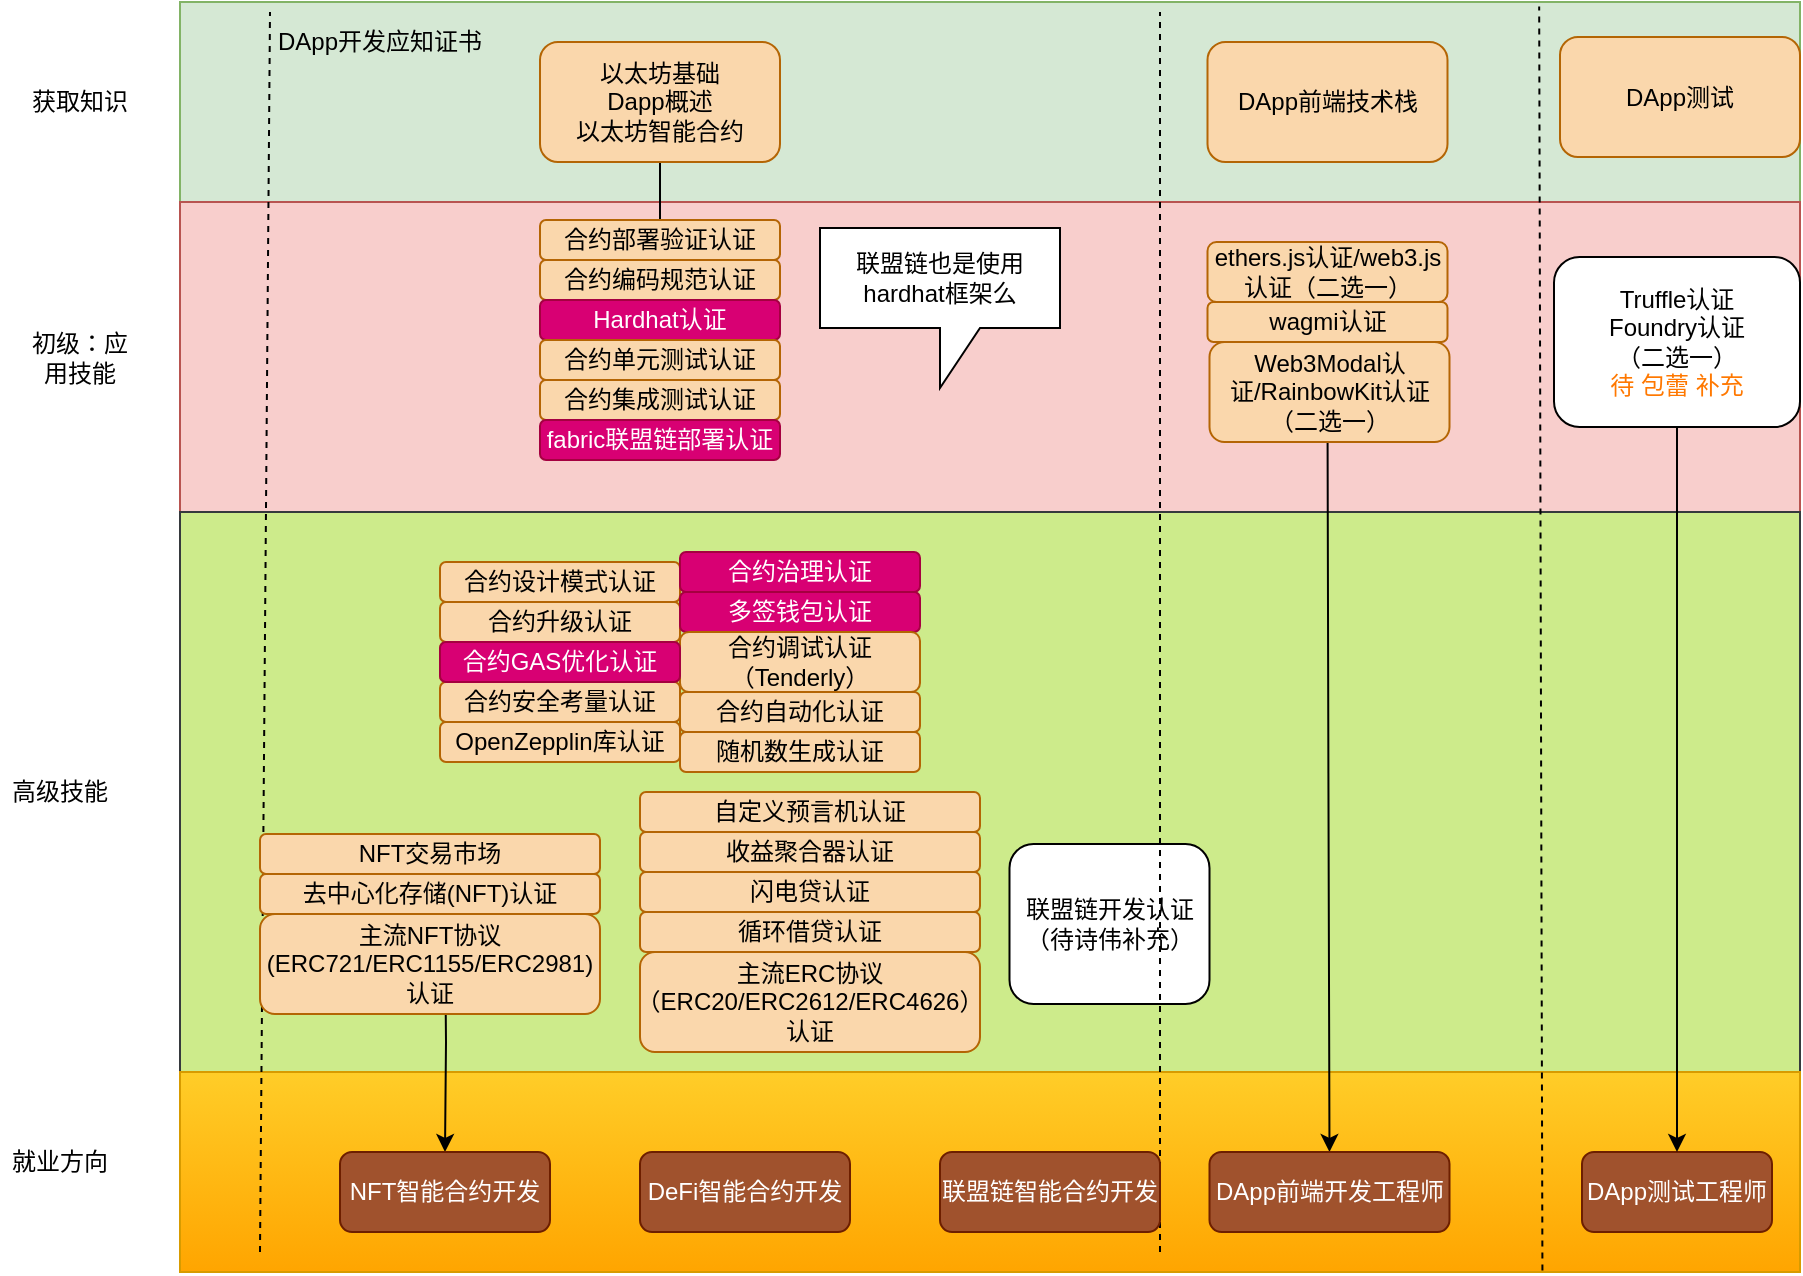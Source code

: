 <mxfile version="21.5.0" type="github">
  <diagram name="Page-1" id="HH8esK9ga7w3-hJnMdNn">
    <mxGraphModel dx="1220" dy="740" grid="1" gridSize="10" guides="1" tooltips="1" connect="1" arrows="1" fold="1" page="1" pageScale="1" pageWidth="827" pageHeight="1169" math="0" shadow="0">
      <root>
        <mxCell id="0" />
        <mxCell id="1" parent="0" />
        <mxCell id="7R218EViUMxOIvM_oaZn-3" value="" style="rounded=0;whiteSpace=wrap;html=1;fillColor=#d5e8d4;strokeColor=#82b366;" vertex="1" parent="1">
          <mxGeometry x="140" y="305" width="810" height="100" as="geometry" />
        </mxCell>
        <mxCell id="7R218EViUMxOIvM_oaZn-5" value="获取知识" style="text;html=1;strokeColor=none;fillColor=none;align=center;verticalAlign=middle;whiteSpace=wrap;rounded=0;" vertex="1" parent="1">
          <mxGeometry x="60" y="340" width="60" height="30" as="geometry" />
        </mxCell>
        <mxCell id="7R218EViUMxOIvM_oaZn-56" style="edgeStyle=orthogonalEdgeStyle;rounded=0;orthogonalLoop=1;jettySize=auto;html=1;exitX=0.5;exitY=1;exitDx=0;exitDy=0;" edge="1" parent="1" source="7R218EViUMxOIvM_oaZn-14" target="7R218EViUMxOIvM_oaZn-20">
          <mxGeometry relative="1" as="geometry" />
        </mxCell>
        <mxCell id="7R218EViUMxOIvM_oaZn-14" value="" style="rounded=0;whiteSpace=wrap;html=1;fillColor=#f8cecc;strokeColor=#b85450;" vertex="1" parent="1">
          <mxGeometry x="140" y="405" width="810" height="155" as="geometry" />
        </mxCell>
        <mxCell id="7R218EViUMxOIvM_oaZn-15" value="初级：应用技能" style="text;html=1;strokeColor=none;fillColor=none;align=center;verticalAlign=middle;whiteSpace=wrap;rounded=0;" vertex="1" parent="1">
          <mxGeometry x="60" y="467.5" width="60" height="30" as="geometry" />
        </mxCell>
        <mxCell id="7R218EViUMxOIvM_oaZn-20" value="" style="rounded=0;whiteSpace=wrap;html=1;fillColor=#cdeb8b;strokeColor=#36393d;" vertex="1" parent="1">
          <mxGeometry x="140" y="560" width="810" height="280" as="geometry" />
        </mxCell>
        <mxCell id="7R218EViUMxOIvM_oaZn-21" value="高级技能" style="text;html=1;strokeColor=none;fillColor=none;align=center;verticalAlign=middle;whiteSpace=wrap;rounded=0;" vertex="1" parent="1">
          <mxGeometry x="50" y="685" width="60" height="30" as="geometry" />
        </mxCell>
        <mxCell id="7R218EViUMxOIvM_oaZn-22" value="" style="rounded=0;whiteSpace=wrap;html=1;fillColor=#ffcd28;strokeColor=#d79b00;gradientColor=#ffa500;" vertex="1" parent="1">
          <mxGeometry x="140" y="840" width="810" height="100" as="geometry" />
        </mxCell>
        <mxCell id="7R218EViUMxOIvM_oaZn-23" value="就业方向" style="text;html=1;strokeColor=none;fillColor=none;align=center;verticalAlign=middle;whiteSpace=wrap;rounded=0;" vertex="1" parent="1">
          <mxGeometry x="50" y="870" width="60" height="30" as="geometry" />
        </mxCell>
        <mxCell id="7R218EViUMxOIvM_oaZn-29" value="DApp测试工程师" style="rounded=1;whiteSpace=wrap;html=1;fillColor=#a0522d;strokeColor=#6D1F00;fontColor=#ffffff;" vertex="1" parent="1">
          <mxGeometry x="841" y="880" width="95" height="40" as="geometry" />
        </mxCell>
        <mxCell id="7R218EViUMxOIvM_oaZn-50" value="" style="edgeStyle=orthogonalEdgeStyle;rounded=0;orthogonalLoop=1;jettySize=auto;html=1;" edge="1" parent="1" target="7R218EViUMxOIvM_oaZn-46">
          <mxGeometry relative="1" as="geometry">
            <mxPoint x="272.5" y="769" as="sourcePoint" />
          </mxGeometry>
        </mxCell>
        <mxCell id="7R218EViUMxOIvM_oaZn-37" value="联盟链开发认证（待诗伟补充）" style="rounded=1;whiteSpace=wrap;html=1;" vertex="1" parent="1">
          <mxGeometry x="554.75" y="726" width="100" height="80" as="geometry" />
        </mxCell>
        <mxCell id="7R218EViUMxOIvM_oaZn-40" value="" style="endArrow=none;dashed=1;html=1;rounded=0;" edge="1" parent="1">
          <mxGeometry width="50" height="50" relative="1" as="geometry">
            <mxPoint x="180" y="930" as="sourcePoint" />
            <mxPoint x="185" y="310" as="targetPoint" />
          </mxGeometry>
        </mxCell>
        <mxCell id="7R218EViUMxOIvM_oaZn-41" value="" style="endArrow=none;dashed=1;html=1;rounded=0;" edge="1" parent="1">
          <mxGeometry width="50" height="50" relative="1" as="geometry">
            <mxPoint x="630" y="930" as="sourcePoint" />
            <mxPoint x="630" y="310" as="targetPoint" />
          </mxGeometry>
        </mxCell>
        <mxCell id="7R218EViUMxOIvM_oaZn-57" style="edgeStyle=orthogonalEdgeStyle;rounded=0;orthogonalLoop=1;jettySize=auto;html=1;entryX=0.5;entryY=0;entryDx=0;entryDy=0;" edge="1" parent="1" target="7R218EViUMxOIvM_oaZn-49">
          <mxGeometry relative="1" as="geometry">
            <mxPoint x="713.737" y="500" as="sourcePoint" />
          </mxGeometry>
        </mxCell>
        <mxCell id="7R218EViUMxOIvM_oaZn-44" value="" style="endArrow=none;dashed=1;html=1;rounded=0;exitX=0.841;exitY=0.993;exitDx=0;exitDy=0;exitPerimeter=0;entryX=0.839;entryY=0.022;entryDx=0;entryDy=0;entryPerimeter=0;" edge="1" parent="1" source="7R218EViUMxOIvM_oaZn-22" target="7R218EViUMxOIvM_oaZn-3">
          <mxGeometry width="50" height="50" relative="1" as="geometry">
            <mxPoint x="820" y="740" as="sourcePoint" />
            <mxPoint x="820" y="280" as="targetPoint" />
          </mxGeometry>
        </mxCell>
        <mxCell id="7R218EViUMxOIvM_oaZn-46" value="NFT智能合约开发" style="rounded=1;whiteSpace=wrap;html=1;fillColor=#a0522d;strokeColor=#6D1F00;fontColor=#ffffff;" vertex="1" parent="1">
          <mxGeometry x="220" y="880" width="105" height="40" as="geometry" />
        </mxCell>
        <mxCell id="7R218EViUMxOIvM_oaZn-47" value="DeFi智能合约开发" style="rounded=1;whiteSpace=wrap;html=1;fillColor=#a0522d;strokeColor=#6D1F00;fontColor=#ffffff;" vertex="1" parent="1">
          <mxGeometry x="370" y="880" width="105" height="40" as="geometry" />
        </mxCell>
        <mxCell id="7R218EViUMxOIvM_oaZn-48" value="联盟链智能合约开发" style="rounded=1;whiteSpace=wrap;html=1;fillColor=#a0522d;strokeColor=#6D1F00;fontColor=#ffffff;" vertex="1" parent="1">
          <mxGeometry x="520" y="880" width="110" height="40" as="geometry" />
        </mxCell>
        <mxCell id="7R218EViUMxOIvM_oaZn-49" value="DApp前端开发工程师" style="rounded=1;whiteSpace=wrap;html=1;fillColor=#a0522d;strokeColor=#6D1F00;fontColor=#ffffff;" vertex="1" parent="1">
          <mxGeometry x="654.75" y="880" width="120" height="40" as="geometry" />
        </mxCell>
        <mxCell id="7R218EViUMxOIvM_oaZn-60" style="edgeStyle=orthogonalEdgeStyle;rounded=0;orthogonalLoop=1;jettySize=auto;html=1;entryX=0.5;entryY=0;entryDx=0;entryDy=0;" edge="1" parent="1" source="7R218EViUMxOIvM_oaZn-58" target="7R218EViUMxOIvM_oaZn-29">
          <mxGeometry relative="1" as="geometry" />
        </mxCell>
        <mxCell id="7R218EViUMxOIvM_oaZn-58" value="Truffle认证&lt;br style=&quot;border-color: var(--border-color); margin: 0px; outline: none; padding: 0px;&quot;&gt;Foundry认证&lt;br style=&quot;border-color: var(--border-color); margin: 0px; outline: none; padding: 0px;&quot;&gt;（二选一）&lt;br style=&quot;border-color: var(--border-color); margin: 0px; outline: none; padding: 0px;&quot;&gt;&lt;span style=&quot;border-color: var(--border-color); font-size: 9pt; text-align: left; margin: 0px; outline: none; padding: 0px; font-family: &amp;quot;PingFang SC&amp;quot;, Helvetica, Tahoma, &amp;quot;Hiragino Sans GB&amp;quot;, &amp;quot;Microsoft YaHei&amp;quot;, SimSun, Heiti, sans-serif; color: rgb(255, 120, 0);&quot;&gt;待 包蕾 补充&lt;/span&gt;" style="rounded=1;whiteSpace=wrap;html=1;" vertex="1" parent="1">
          <mxGeometry x="827" y="432.5" width="123" height="85" as="geometry" />
        </mxCell>
        <mxCell id="7R218EViUMxOIvM_oaZn-109" value="" style="edgeStyle=orthogonalEdgeStyle;rounded=0;orthogonalLoop=1;jettySize=auto;html=1;" edge="1" parent="1" source="7R218EViUMxOIvM_oaZn-61" target="7R218EViUMxOIvM_oaZn-68">
          <mxGeometry relative="1" as="geometry" />
        </mxCell>
        <mxCell id="7R218EViUMxOIvM_oaZn-61" value="以太坊基础&lt;br style=&quot;border-color: var(--border-color); text-align: left; margin: 0px; outline: none; padding: 0px; font-family: &amp;quot;PingFang SC&amp;quot;, Helvetica, Tahoma, &amp;quot;Hiragino Sans GB&amp;quot;, &amp;quot;Microsoft YaHei&amp;quot;, SimSun, Heiti, sans-serif; background-color: rgb(255, 255, 255);&quot;&gt;&lt;span style=&quot;&quot;&gt;Dapp概述&lt;/span&gt;&lt;br style=&quot;border-color: var(--border-color); text-align: left; margin: 0px; outline: none; padding: 0px; font-family: &amp;quot;PingFang SC&amp;quot;, Helvetica, Tahoma, &amp;quot;Hiragino Sans GB&amp;quot;, &amp;quot;Microsoft YaHei&amp;quot;, SimSun, Heiti, sans-serif; background-color: rgb(255, 255, 255);&quot;&gt;&lt;span style=&quot;&quot;&gt;以太坊智能合约&lt;/span&gt;" style="rounded=1;whiteSpace=wrap;html=1;fillColor=#fad7ac;strokeColor=#b46504;" vertex="1" parent="1">
          <mxGeometry x="320" y="325" width="120" height="60" as="geometry" />
        </mxCell>
        <mxCell id="7R218EViUMxOIvM_oaZn-62" value="DApp前端技术栈" style="rounded=1;whiteSpace=wrap;html=1;fillColor=#fad7ac;strokeColor=#b46504;" vertex="1" parent="1">
          <mxGeometry x="653.75" y="325" width="120" height="60" as="geometry" />
        </mxCell>
        <mxCell id="7R218EViUMxOIvM_oaZn-63" value="DApp测试" style="rounded=1;whiteSpace=wrap;html=1;fillColor=#fad7ac;strokeColor=#b46504;" vertex="1" parent="1">
          <mxGeometry x="830" y="322.5" width="120" height="60" as="geometry" />
        </mxCell>
        <mxCell id="7R218EViUMxOIvM_oaZn-80" value="" style="group" vertex="1" connectable="0" parent="1">
          <mxGeometry x="320" y="414" width="120" height="120" as="geometry" />
        </mxCell>
        <mxCell id="7R218EViUMxOIvM_oaZn-64" value="合约部署验证认证" style="rounded=1;whiteSpace=wrap;html=1;fillColor=#fad7ac;strokeColor=#b46504;" vertex="1" parent="7R218EViUMxOIvM_oaZn-80">
          <mxGeometry width="120" height="20" as="geometry" />
        </mxCell>
        <mxCell id="7R218EViUMxOIvM_oaZn-65" value="合约编码规范认证" style="rounded=1;whiteSpace=wrap;html=1;fillColor=#fad7ac;strokeColor=#b46504;" vertex="1" parent="7R218EViUMxOIvM_oaZn-80">
          <mxGeometry y="20" width="120" height="20" as="geometry" />
        </mxCell>
        <mxCell id="7R218EViUMxOIvM_oaZn-66" value="Hardhat认证" style="rounded=1;whiteSpace=wrap;html=1;fillColor=#d80073;strokeColor=#A50040;fontColor=#ffffff;" vertex="1" parent="7R218EViUMxOIvM_oaZn-80">
          <mxGeometry y="40" width="120" height="20" as="geometry" />
        </mxCell>
        <mxCell id="7R218EViUMxOIvM_oaZn-67" value="合约单元测试认证" style="rounded=1;whiteSpace=wrap;html=1;fillColor=#fad7ac;strokeColor=#b46504;" vertex="1" parent="7R218EViUMxOIvM_oaZn-80">
          <mxGeometry y="60" width="120" height="20" as="geometry" />
        </mxCell>
        <mxCell id="7R218EViUMxOIvM_oaZn-68" value="合约集成测试认证" style="rounded=1;whiteSpace=wrap;html=1;fillColor=#fad7ac;strokeColor=#b46504;" vertex="1" parent="7R218EViUMxOIvM_oaZn-80">
          <mxGeometry y="80" width="120" height="20" as="geometry" />
        </mxCell>
        <mxCell id="7R218EViUMxOIvM_oaZn-69" value="fabric联盟链部署认证" style="rounded=1;whiteSpace=wrap;html=1;fillColor=#d80073;strokeColor=#A50040;fontColor=#ffffff;" vertex="1" parent="7R218EViUMxOIvM_oaZn-80">
          <mxGeometry y="100" width="120" height="20" as="geometry" />
        </mxCell>
        <mxCell id="7R218EViUMxOIvM_oaZn-81" value="" style="group" vertex="1" connectable="0" parent="1">
          <mxGeometry x="653.75" y="425" width="121" height="100" as="geometry" />
        </mxCell>
        <mxCell id="7R218EViUMxOIvM_oaZn-70" value="ethers.js认证/web3.js认证（二选一）" style="rounded=1;whiteSpace=wrap;html=1;fillColor=#fad7ac;strokeColor=#b46504;" vertex="1" parent="7R218EViUMxOIvM_oaZn-81">
          <mxGeometry width="120" height="30" as="geometry" />
        </mxCell>
        <mxCell id="7R218EViUMxOIvM_oaZn-71" value="wagmi认证" style="rounded=1;whiteSpace=wrap;html=1;fillColor=#fad7ac;strokeColor=#b46504;" vertex="1" parent="7R218EViUMxOIvM_oaZn-81">
          <mxGeometry y="30" width="120" height="20" as="geometry" />
        </mxCell>
        <mxCell id="7R218EViUMxOIvM_oaZn-72" value="Web3Modal认证/RainbowKit认证（二选一）" style="rounded=1;whiteSpace=wrap;html=1;fillColor=#fad7ac;strokeColor=#b46504;" vertex="1" parent="7R218EViUMxOIvM_oaZn-81">
          <mxGeometry x="1" y="50" width="120" height="50" as="geometry" />
        </mxCell>
        <mxCell id="7R218EViUMxOIvM_oaZn-83" value="合约设计模式认证" style="rounded=1;whiteSpace=wrap;html=1;fillColor=#fad7ac;strokeColor=#b46504;" vertex="1" parent="1">
          <mxGeometry x="270" y="585" width="120" height="20" as="geometry" />
        </mxCell>
        <mxCell id="7R218EViUMxOIvM_oaZn-84" value="合约升级认证" style="rounded=1;whiteSpace=wrap;html=1;fillColor=#fad7ac;strokeColor=#b46504;" vertex="1" parent="1">
          <mxGeometry x="270" y="605" width="120" height="20" as="geometry" />
        </mxCell>
        <mxCell id="7R218EViUMxOIvM_oaZn-85" value="合约GAS优化认证" style="rounded=1;whiteSpace=wrap;html=1;fillColor=#fad7ac;strokeColor=#b46504;" vertex="1" parent="1">
          <mxGeometry x="270" y="625" width="120" height="20" as="geometry" />
        </mxCell>
        <mxCell id="7R218EViUMxOIvM_oaZn-86" value="合约安全考量认证" style="rounded=1;whiteSpace=wrap;html=1;fillColor=#fad7ac;strokeColor=#b46504;" vertex="1" parent="1">
          <mxGeometry x="270" y="645" width="120" height="20" as="geometry" />
        </mxCell>
        <mxCell id="7R218EViUMxOIvM_oaZn-87" value="OpenZepplin库认证" style="rounded=1;whiteSpace=wrap;html=1;fillColor=#fad7ac;strokeColor=#b46504;" vertex="1" parent="1">
          <mxGeometry x="270" y="665" width="120" height="20" as="geometry" />
        </mxCell>
        <mxCell id="7R218EViUMxOIvM_oaZn-88" value="合约治理认证" style="rounded=1;whiteSpace=wrap;html=1;fillColor=#d80073;strokeColor=#A50040;fontColor=#ffffff;" vertex="1" parent="1">
          <mxGeometry x="390" y="580" width="120" height="20" as="geometry" />
        </mxCell>
        <mxCell id="7R218EViUMxOIvM_oaZn-89" value="多签钱包认证" style="rounded=1;whiteSpace=wrap;html=1;fillColor=#d80073;strokeColor=#A50040;fontColor=#ffffff;" vertex="1" parent="1">
          <mxGeometry x="390" y="600" width="120" height="20" as="geometry" />
        </mxCell>
        <mxCell id="7R218EViUMxOIvM_oaZn-90" value="合约调试认证（Tenderly）" style="rounded=1;whiteSpace=wrap;html=1;fillColor=#fad7ac;strokeColor=#b46504;" vertex="1" parent="1">
          <mxGeometry x="390" y="620" width="120" height="30" as="geometry" />
        </mxCell>
        <mxCell id="7R218EViUMxOIvM_oaZn-92" value="合约自动化认证" style="rounded=1;whiteSpace=wrap;html=1;fillColor=#fad7ac;strokeColor=#b46504;" vertex="1" parent="1">
          <mxGeometry x="390" y="650" width="120" height="20" as="geometry" />
        </mxCell>
        <mxCell id="7R218EViUMxOIvM_oaZn-93" value="随机数生成认证" style="rounded=1;whiteSpace=wrap;html=1;fillColor=#fad7ac;strokeColor=#b46504;" vertex="1" parent="1">
          <mxGeometry x="390" y="670" width="120" height="20" as="geometry" />
        </mxCell>
        <mxCell id="7R218EViUMxOIvM_oaZn-111" value="联盟链也是使用hardhat框架么" style="shape=callout;whiteSpace=wrap;html=1;perimeter=calloutPerimeter;" vertex="1" parent="1">
          <mxGeometry x="460" y="418" width="120" height="80" as="geometry" />
        </mxCell>
        <mxCell id="7R218EViUMxOIvM_oaZn-96" value="主流NFT协议(ERC721/ERC1155/ERC2981)认证" style="rounded=1;whiteSpace=wrap;html=1;fillColor=#fad7ac;strokeColor=#b46504;container=0;" vertex="1" parent="1">
          <mxGeometry x="180" y="761" width="170" height="50" as="geometry" />
        </mxCell>
        <mxCell id="7R218EViUMxOIvM_oaZn-97" value="NFT交易市场" style="rounded=1;whiteSpace=wrap;html=1;fillColor=#fad7ac;strokeColor=#b46504;" vertex="1" parent="1">
          <mxGeometry x="180" y="721" width="170" height="20" as="geometry" />
        </mxCell>
        <mxCell id="7R218EViUMxOIvM_oaZn-98" value="去中心化存储(NFT)认证" style="rounded=1;whiteSpace=wrap;html=1;fillColor=#fad7ac;strokeColor=#b46504;" vertex="1" parent="1">
          <mxGeometry x="180" y="741" width="170" height="20" as="geometry" />
        </mxCell>
        <mxCell id="7R218EViUMxOIvM_oaZn-102" value="主流ERC协议（ERC20/ERC2612/ERC4626）认证" style="rounded=1;whiteSpace=wrap;html=1;fillColor=#fad7ac;strokeColor=#b46504;container=0;" vertex="1" parent="1">
          <mxGeometry x="370" y="780" width="170" height="50" as="geometry" />
        </mxCell>
        <mxCell id="7R218EViUMxOIvM_oaZn-103" value="闪电贷认证" style="rounded=1;whiteSpace=wrap;html=1;fillColor=#fad7ac;strokeColor=#b46504;" vertex="1" parent="1">
          <mxGeometry x="370" y="740" width="170" height="20" as="geometry" />
        </mxCell>
        <mxCell id="7R218EViUMxOIvM_oaZn-104" value="循环借贷认证" style="rounded=1;whiteSpace=wrap;html=1;fillColor=#fad7ac;strokeColor=#b46504;" vertex="1" parent="1">
          <mxGeometry x="370" y="760" width="170" height="20" as="geometry" />
        </mxCell>
        <mxCell id="7R218EViUMxOIvM_oaZn-105" value="收益聚合器认证" style="rounded=1;whiteSpace=wrap;html=1;fillColor=#fad7ac;strokeColor=#b46504;" vertex="1" parent="1">
          <mxGeometry x="370" y="720" width="170" height="20" as="geometry" />
        </mxCell>
        <mxCell id="7R218EViUMxOIvM_oaZn-106" value="自定义预言机认证" style="rounded=1;whiteSpace=wrap;html=1;fillColor=#fad7ac;strokeColor=#b46504;" vertex="1" parent="1">
          <mxGeometry x="370" y="700" width="170" height="20" as="geometry" />
        </mxCell>
        <mxCell id="7R218EViUMxOIvM_oaZn-112" value="合约GAS优化认证" style="rounded=1;whiteSpace=wrap;html=1;fillColor=#d80073;strokeColor=#A50040;fontColor=#ffffff;" vertex="1" parent="1">
          <mxGeometry x="270" y="625" width="120" height="20" as="geometry" />
        </mxCell>
        <mxCell id="7R218EViUMxOIvM_oaZn-113" value="DApp开发应知证书" style="text;html=1;strokeColor=none;fillColor=none;align=center;verticalAlign=middle;whiteSpace=wrap;rounded=0;" vertex="1" parent="1">
          <mxGeometry x="140" y="310" width="200" height="30" as="geometry" />
        </mxCell>
      </root>
    </mxGraphModel>
  </diagram>
</mxfile>

